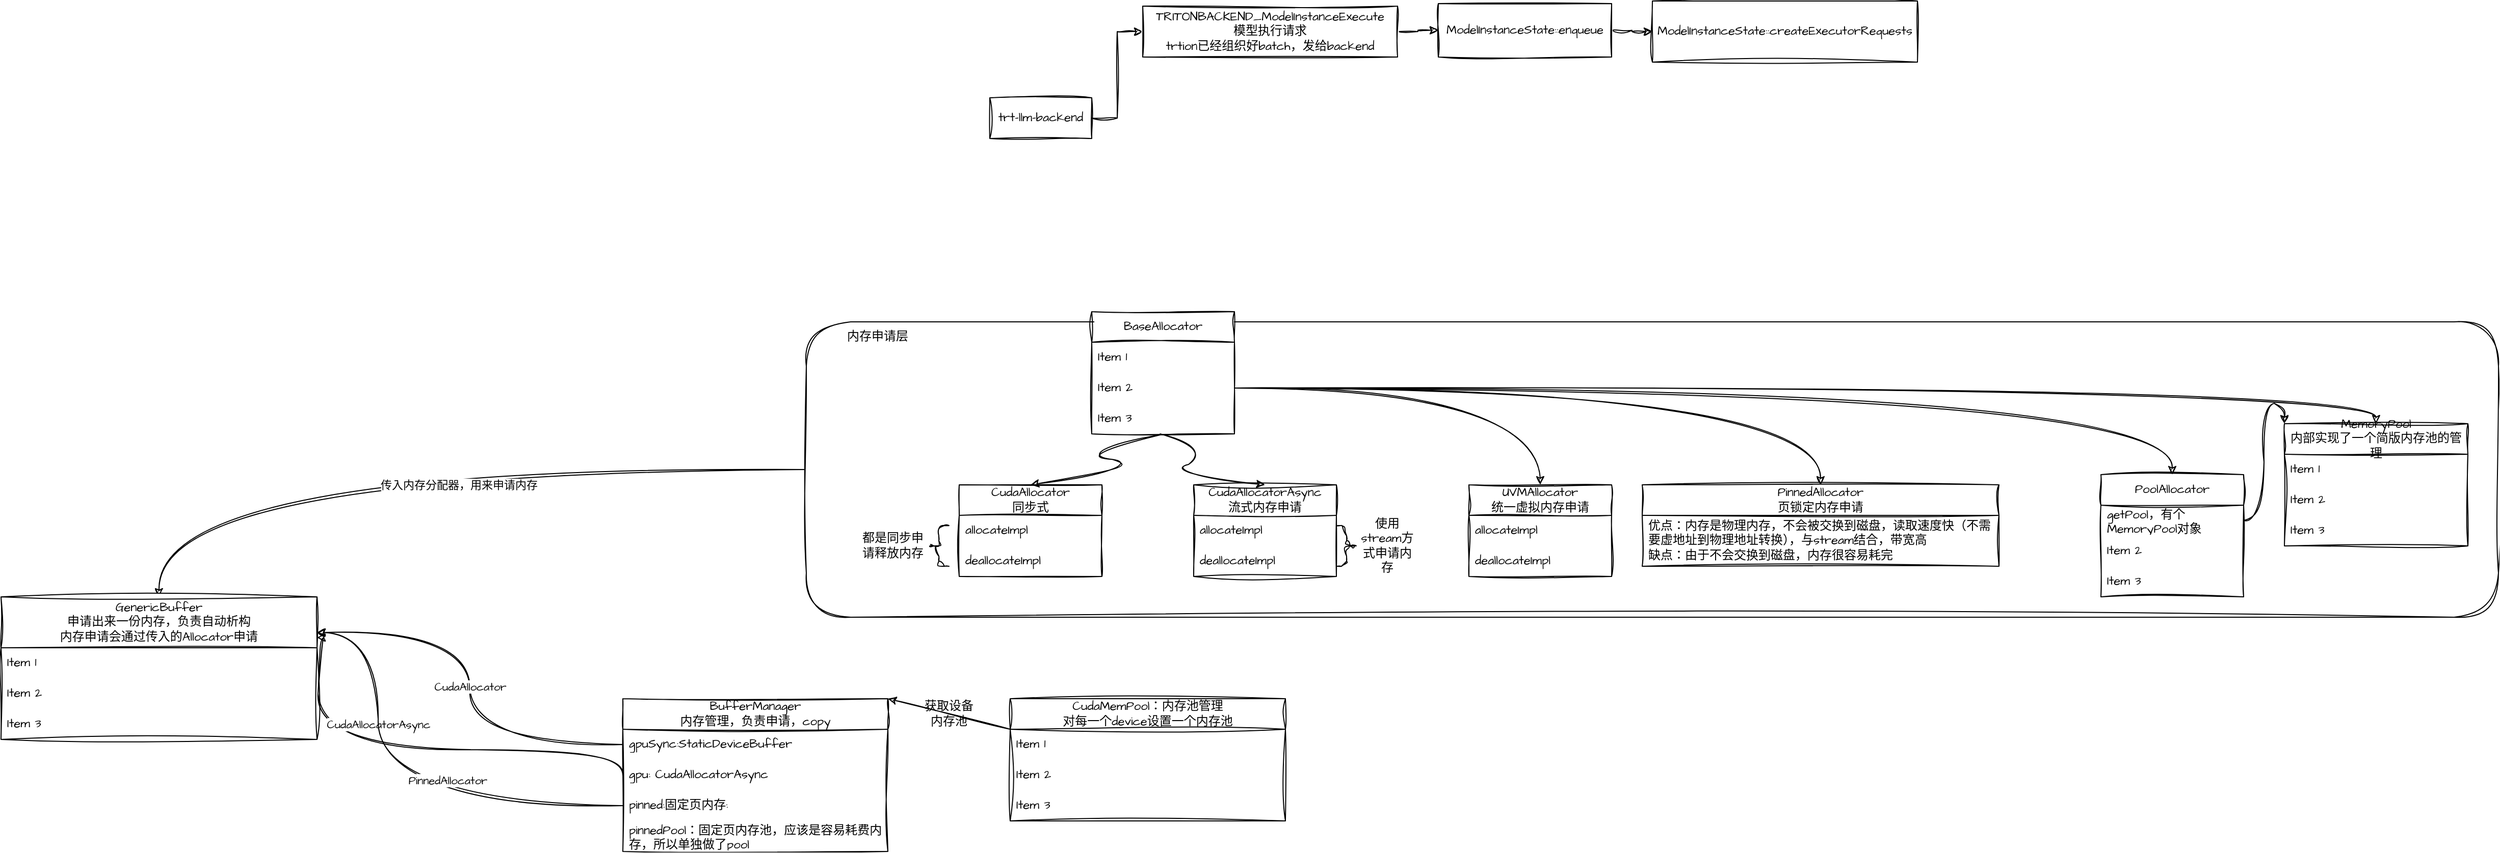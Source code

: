 <mxfile version="26.0.14">
  <diagram name="第 1 页" id="e3kwn4urfBCaLULZyXhO">
    <mxGraphModel dx="2626" dy="762" grid="1" gridSize="10" guides="1" tooltips="1" connect="1" arrows="1" fold="1" page="0" pageScale="1" pageWidth="827" pageHeight="1169" math="0" shadow="0">
      <root>
        <mxCell id="0" />
        <mxCell id="1" parent="0" />
        <mxCell id="O3_4RphO-YQ4waVhKGMV-48" style="edgeStyle=orthogonalEdgeStyle;rounded=0;sketch=1;hachureGap=4;jiggle=2;curveFitting=1;orthogonalLoop=1;jettySize=auto;html=1;exitX=0;exitY=0.5;exitDx=0;exitDy=0;entryX=0.5;entryY=0;entryDx=0;entryDy=0;fontFamily=Architects Daughter;fontSource=https%3A%2F%2Ffonts.googleapis.com%2Fcss%3Ffamily%3DArchitects%2BDaughter;curved=1;" edge="1" parent="1" source="O3_4RphO-YQ4waVhKGMV-33" target="O3_4RphO-YQ4waVhKGMV-42">
          <mxGeometry relative="1" as="geometry" />
        </mxCell>
        <mxCell id="O3_4RphO-YQ4waVhKGMV-50" value="传入内存分配器，用来申请内存" style="edgeLabel;html=1;align=center;verticalAlign=middle;resizable=0;points=[];sketch=1;hachureGap=4;jiggle=2;curveFitting=1;fontFamily=Architects Daughter;fontSource=https%3A%2F%2Ffonts.googleapis.com%2Fcss%3Ffamily%3DArchitects%2BDaughter;" vertex="1" connectable="0" parent="O3_4RphO-YQ4waVhKGMV-48">
          <mxGeometry x="-0.102" y="15" relative="1" as="geometry">
            <mxPoint as="offset" />
          </mxGeometry>
        </mxCell>
        <mxCell id="O3_4RphO-YQ4waVhKGMV-33" value="" style="rounded=1;whiteSpace=wrap;html=1;sketch=1;hachureGap=4;jiggle=2;curveFitting=1;fontFamily=Architects Daughter;fontSource=https%3A%2F%2Ffonts.googleapis.com%2Fcss%3Ffamily%3DArchitects%2BDaughter;" vertex="1" parent="1">
          <mxGeometry x="-130" y="470" width="1660" height="290" as="geometry" />
        </mxCell>
        <mxCell id="8ht5_bGMHFuDt7zcKh8R-3" style="edgeStyle=orthogonalEdgeStyle;rounded=0;sketch=1;hachureGap=4;jiggle=2;curveFitting=1;orthogonalLoop=1;jettySize=auto;html=1;exitX=1;exitY=0.5;exitDx=0;exitDy=0;entryX=0;entryY=0.5;entryDx=0;entryDy=0;fontFamily=Architects Daughter;fontSource=https%3A%2F%2Ffonts.googleapis.com%2Fcss%3Ffamily%3DArchitects%2BDaughter;" parent="1" source="8ht5_bGMHFuDt7zcKh8R-1" target="8ht5_bGMHFuDt7zcKh8R-2" edge="1">
          <mxGeometry relative="1" as="geometry" />
        </mxCell>
        <mxCell id="8ht5_bGMHFuDt7zcKh8R-1" value="trt-llm-backend" style="rounded=0;whiteSpace=wrap;html=1;sketch=1;hachureGap=4;jiggle=2;curveFitting=1;fontFamily=Architects Daughter;fontSource=https%3A%2F%2Ffonts.googleapis.com%2Fcss%3Ffamily%3DArchitects%2BDaughter;" parent="1" vertex="1">
          <mxGeometry x="50" y="250" width="100" height="40" as="geometry" />
        </mxCell>
        <mxCell id="8ht5_bGMHFuDt7zcKh8R-5" style="edgeStyle=orthogonalEdgeStyle;rounded=0;sketch=1;hachureGap=4;jiggle=2;curveFitting=1;orthogonalLoop=1;jettySize=auto;html=1;exitX=1;exitY=0.5;exitDx=0;exitDy=0;entryX=0;entryY=0.5;entryDx=0;entryDy=0;fontFamily=Architects Daughter;fontSource=https%3A%2F%2Ffonts.googleapis.com%2Fcss%3Ffamily%3DArchitects%2BDaughter;" parent="1" source="8ht5_bGMHFuDt7zcKh8R-2" target="8ht5_bGMHFuDt7zcKh8R-4" edge="1">
          <mxGeometry relative="1" as="geometry" />
        </mxCell>
        <mxCell id="8ht5_bGMHFuDt7zcKh8R-2" value="&lt;div style=&quot;--en-codeblock:true;--en-meta:{&amp;quot;title&amp;quot;:&amp;quot;&amp;quot;,&amp;quot;lang&amp;quot;:&amp;quot;C++&amp;quot;,&amp;quot;theme&amp;quot;:&amp;quot;default&amp;quot;,&amp;quot;showLine&amp;quot;:true,&amp;quot;lineWrap&amp;quot;:false};--en-code:WyJUUklUT05CQUNLRU5EX01vZGVsSW5zdGFuY2VFeGVjdXRlIl0;&quot;&gt;TRITONBACKEND_ModelInstanceExecute&lt;/div&gt;&lt;div style=&quot;--en-codeblock:true;--en-meta:{&amp;quot;title&amp;quot;:&amp;quot;&amp;quot;,&amp;quot;lang&amp;quot;:&amp;quot;C++&amp;quot;,&amp;quot;theme&amp;quot;:&amp;quot;default&amp;quot;,&amp;quot;showLine&amp;quot;:true,&amp;quot;lineWrap&amp;quot;:false};--en-code:WyJUUklUT05CQUNLRU5EX01vZGVsSW5zdGFuY2VFeGVjdXRlIl0;&quot;&gt;模型执行请求&lt;/div&gt;&lt;div style=&quot;--en-codeblock:true;--en-meta:{&amp;quot;title&amp;quot;:&amp;quot;&amp;quot;,&amp;quot;lang&amp;quot;:&amp;quot;C++&amp;quot;,&amp;quot;theme&amp;quot;:&amp;quot;default&amp;quot;,&amp;quot;showLine&amp;quot;:true,&amp;quot;lineWrap&amp;quot;:false};--en-code:WyJUUklUT05CQUNLRU5EX01vZGVsSW5zdGFuY2VFeGVjdXRlIl0;&quot;&gt;trtion已经组织好batch，发给backend&lt;/div&gt;" style="rounded=0;whiteSpace=wrap;html=1;sketch=1;hachureGap=4;jiggle=2;curveFitting=1;fontFamily=Architects Daughter;fontSource=https%3A%2F%2Ffonts.googleapis.com%2Fcss%3Ffamily%3DArchitects%2BDaughter;" parent="1" vertex="1">
          <mxGeometry x="200" y="160" width="250" height="50" as="geometry" />
        </mxCell>
        <mxCell id="8ht5_bGMHFuDt7zcKh8R-7" style="edgeStyle=orthogonalEdgeStyle;rounded=0;sketch=1;hachureGap=4;jiggle=2;curveFitting=1;orthogonalLoop=1;jettySize=auto;html=1;exitX=1;exitY=0.5;exitDx=0;exitDy=0;entryX=0;entryY=0.5;entryDx=0;entryDy=0;fontFamily=Architects Daughter;fontSource=https%3A%2F%2Ffonts.googleapis.com%2Fcss%3Ffamily%3DArchitects%2BDaughter;" parent="1" source="8ht5_bGMHFuDt7zcKh8R-4" target="8ht5_bGMHFuDt7zcKh8R-6" edge="1">
          <mxGeometry relative="1" as="geometry" />
        </mxCell>
        <mxCell id="8ht5_bGMHFuDt7zcKh8R-4" value="ModelInstanceState::enqueue" style="rounded=0;whiteSpace=wrap;html=1;sketch=1;hachureGap=4;jiggle=2;curveFitting=1;fontFamily=Architects Daughter;fontSource=https%3A%2F%2Ffonts.googleapis.com%2Fcss%3Ffamily%3DArchitects%2BDaughter;" parent="1" vertex="1">
          <mxGeometry x="490" y="157.5" width="170" height="52.5" as="geometry" />
        </mxCell>
        <mxCell id="8ht5_bGMHFuDt7zcKh8R-6" value="ModelInstanceState::createExecutorRequests" style="rounded=0;whiteSpace=wrap;html=1;sketch=1;hachureGap=4;jiggle=2;curveFitting=1;fontFamily=Architects Daughter;fontSource=https%3A%2F%2Ffonts.googleapis.com%2Fcss%3Ffamily%3DArchitects%2BDaughter;" parent="1" vertex="1">
          <mxGeometry x="700" y="155" width="260" height="60" as="geometry" />
        </mxCell>
        <mxCell id="O3_4RphO-YQ4waVhKGMV-5" value="BaseAllocator" style="swimlane;fontStyle=0;childLayout=stackLayout;horizontal=1;startSize=30;horizontalStack=0;resizeParent=1;resizeParentMax=0;resizeLast=0;collapsible=1;marginBottom=0;whiteSpace=wrap;html=1;sketch=1;hachureGap=4;jiggle=2;curveFitting=1;fontFamily=Architects Daughter;fontSource=https%3A%2F%2Ffonts.googleapis.com%2Fcss%3Ffamily%3DArchitects%2BDaughter;" vertex="1" parent="1">
          <mxGeometry x="150" y="460" width="140" height="120" as="geometry" />
        </mxCell>
        <mxCell id="O3_4RphO-YQ4waVhKGMV-6" value="Item 1" style="text;strokeColor=none;fillColor=none;align=left;verticalAlign=middle;spacingLeft=4;spacingRight=4;overflow=hidden;points=[[0,0.5],[1,0.5]];portConstraint=eastwest;rotatable=0;whiteSpace=wrap;html=1;fontFamily=Architects Daughter;fontSource=https%3A%2F%2Ffonts.googleapis.com%2Fcss%3Ffamily%3DArchitects%2BDaughter;" vertex="1" parent="O3_4RphO-YQ4waVhKGMV-5">
          <mxGeometry y="30" width="140" height="30" as="geometry" />
        </mxCell>
        <mxCell id="O3_4RphO-YQ4waVhKGMV-7" value="Item 2" style="text;strokeColor=none;fillColor=none;align=left;verticalAlign=middle;spacingLeft=4;spacingRight=4;overflow=hidden;points=[[0,0.5],[1,0.5]];portConstraint=eastwest;rotatable=0;whiteSpace=wrap;html=1;fontFamily=Architects Daughter;fontSource=https%3A%2F%2Ffonts.googleapis.com%2Fcss%3Ffamily%3DArchitects%2BDaughter;" vertex="1" parent="O3_4RphO-YQ4waVhKGMV-5">
          <mxGeometry y="60" width="140" height="30" as="geometry" />
        </mxCell>
        <mxCell id="O3_4RphO-YQ4waVhKGMV-8" value="Item 3" style="text;strokeColor=none;fillColor=none;align=left;verticalAlign=middle;spacingLeft=4;spacingRight=4;overflow=hidden;points=[[0,0.5],[1,0.5]];portConstraint=eastwest;rotatable=0;whiteSpace=wrap;html=1;fontFamily=Architects Daughter;fontSource=https%3A%2F%2Ffonts.googleapis.com%2Fcss%3Ffamily%3DArchitects%2BDaughter;" vertex="1" parent="O3_4RphO-YQ4waVhKGMV-5">
          <mxGeometry y="90" width="140" height="30" as="geometry" />
        </mxCell>
        <mxCell id="O3_4RphO-YQ4waVhKGMV-18" value="" style="group" vertex="1" connectable="0" parent="1">
          <mxGeometry x="-80" y="630" width="240" height="90" as="geometry" />
        </mxCell>
        <mxCell id="O3_4RphO-YQ4waVhKGMV-1" value="CudaAllocator&lt;div&gt;同步式&lt;/div&gt;" style="swimlane;fontStyle=0;childLayout=stackLayout;horizontal=1;startSize=30;horizontalStack=0;resizeParent=1;resizeParentMax=0;resizeLast=0;collapsible=1;marginBottom=0;whiteSpace=wrap;html=1;sketch=1;hachureGap=4;jiggle=2;curveFitting=1;fontFamily=Architects Daughter;fontSource=https%3A%2F%2Ffonts.googleapis.com%2Fcss%3Ffamily%3DArchitects%2BDaughter;" vertex="1" parent="O3_4RphO-YQ4waVhKGMV-18">
          <mxGeometry x="100" width="140" height="90" as="geometry" />
        </mxCell>
        <mxCell id="O3_4RphO-YQ4waVhKGMV-2" value="allocateImpl" style="text;strokeColor=none;fillColor=none;align=left;verticalAlign=middle;spacingLeft=4;spacingRight=4;overflow=hidden;points=[[0,0.5],[1,0.5]];portConstraint=eastwest;rotatable=0;whiteSpace=wrap;html=1;fontFamily=Architects Daughter;fontSource=https%3A%2F%2Ffonts.googleapis.com%2Fcss%3Ffamily%3DArchitects%2BDaughter;" vertex="1" parent="O3_4RphO-YQ4waVhKGMV-1">
          <mxGeometry y="30" width="140" height="30" as="geometry" />
        </mxCell>
        <mxCell id="O3_4RphO-YQ4waVhKGMV-3" value="deallocateImpl" style="text;strokeColor=none;fillColor=none;align=left;verticalAlign=middle;spacingLeft=4;spacingRight=4;overflow=hidden;points=[[0,0.5],[1,0.5]];portConstraint=eastwest;rotatable=0;whiteSpace=wrap;html=1;fontFamily=Architects Daughter;fontSource=https%3A%2F%2Ffonts.googleapis.com%2Fcss%3Ffamily%3DArchitects%2BDaughter;" vertex="1" parent="O3_4RphO-YQ4waVhKGMV-1">
          <mxGeometry y="60" width="140" height="30" as="geometry" />
        </mxCell>
        <mxCell id="O3_4RphO-YQ4waVhKGMV-11" value="" style="shape=curlyBracket;whiteSpace=wrap;html=1;rounded=1;labelPosition=left;verticalLabelPosition=middle;align=right;verticalAlign=middle;sketch=1;hachureGap=4;jiggle=2;curveFitting=1;fontFamily=Architects Daughter;fontSource=https%3A%2F%2Ffonts.googleapis.com%2Fcss%3Ffamily%3DArchitects%2BDaughter;" vertex="1" parent="O3_4RphO-YQ4waVhKGMV-18">
          <mxGeometry x="70" y="40" width="20" height="40" as="geometry" />
        </mxCell>
        <mxCell id="O3_4RphO-YQ4waVhKGMV-13" value="都是同步申请释放内存" style="text;html=1;align=center;verticalAlign=middle;whiteSpace=wrap;rounded=0;fontFamily=Architects Daughter;fontSource=https%3A%2F%2Ffonts.googleapis.com%2Fcss%3Ffamily%3DArchitects%2BDaughter;" vertex="1" parent="O3_4RphO-YQ4waVhKGMV-18">
          <mxGeometry y="45" width="70" height="30" as="geometry" />
        </mxCell>
        <mxCell id="O3_4RphO-YQ4waVhKGMV-21" value="" style="group" vertex="1" connectable="0" parent="1">
          <mxGeometry x="250" y="630" width="220" height="90" as="geometry" />
        </mxCell>
        <mxCell id="O3_4RphO-YQ4waVhKGMV-14" value="CudaAllocatorAsync&lt;div&gt;流式内存申请&lt;/div&gt;" style="swimlane;fontStyle=0;childLayout=stackLayout;horizontal=1;startSize=30;horizontalStack=0;resizeParent=1;resizeParentMax=0;resizeLast=0;collapsible=1;marginBottom=0;whiteSpace=wrap;html=1;sketch=1;hachureGap=4;jiggle=2;curveFitting=1;fontFamily=Architects Daughter;fontSource=https%3A%2F%2Ffonts.googleapis.com%2Fcss%3Ffamily%3DArchitects%2BDaughter;" vertex="1" parent="O3_4RphO-YQ4waVhKGMV-21">
          <mxGeometry width="140" height="90" as="geometry" />
        </mxCell>
        <mxCell id="O3_4RphO-YQ4waVhKGMV-15" value="allocateImpl" style="text;strokeColor=none;fillColor=none;align=left;verticalAlign=middle;spacingLeft=4;spacingRight=4;overflow=hidden;points=[[0,0.5],[1,0.5]];portConstraint=eastwest;rotatable=0;whiteSpace=wrap;html=1;fontFamily=Architects Daughter;fontSource=https%3A%2F%2Ffonts.googleapis.com%2Fcss%3Ffamily%3DArchitects%2BDaughter;" vertex="1" parent="O3_4RphO-YQ4waVhKGMV-14">
          <mxGeometry y="30" width="140" height="30" as="geometry" />
        </mxCell>
        <mxCell id="O3_4RphO-YQ4waVhKGMV-16" value="deallocateImpl" style="text;strokeColor=none;fillColor=none;align=left;verticalAlign=middle;spacingLeft=4;spacingRight=4;overflow=hidden;points=[[0,0.5],[1,0.5]];portConstraint=eastwest;rotatable=0;whiteSpace=wrap;html=1;fontFamily=Architects Daughter;fontSource=https%3A%2F%2Ffonts.googleapis.com%2Fcss%3Ffamily%3DArchitects%2BDaughter;" vertex="1" parent="O3_4RphO-YQ4waVhKGMV-14">
          <mxGeometry y="60" width="140" height="30" as="geometry" />
        </mxCell>
        <mxCell id="O3_4RphO-YQ4waVhKGMV-19" value="" style="shape=curlyBracket;whiteSpace=wrap;html=1;rounded=1;flipH=1;labelPosition=right;verticalLabelPosition=middle;align=left;verticalAlign=middle;sketch=1;hachureGap=4;jiggle=2;curveFitting=1;fontFamily=Architects Daughter;fontSource=https%3A%2F%2Ffonts.googleapis.com%2Fcss%3Ffamily%3DArchitects%2BDaughter;" vertex="1" parent="O3_4RphO-YQ4waVhKGMV-21">
          <mxGeometry x="140" y="40" width="20" height="40" as="geometry" />
        </mxCell>
        <mxCell id="O3_4RphO-YQ4waVhKGMV-20" value="使用stream方式申请内存" style="text;html=1;align=center;verticalAlign=middle;whiteSpace=wrap;rounded=0;fontFamily=Architects Daughter;fontSource=https%3A%2F%2Ffonts.googleapis.com%2Fcss%3Ffamily%3DArchitects%2BDaughter;" vertex="1" parent="O3_4RphO-YQ4waVhKGMV-21">
          <mxGeometry x="160" y="45" width="60" height="30" as="geometry" />
        </mxCell>
        <mxCell id="O3_4RphO-YQ4waVhKGMV-22" value="" style="curved=1;endArrow=classic;html=1;rounded=0;sketch=1;hachureGap=4;jiggle=2;curveFitting=1;fontFamily=Architects Daughter;fontSource=https%3A%2F%2Ffonts.googleapis.com%2Fcss%3Ffamily%3DArchitects%2BDaughter;exitX=0.479;exitY=1.033;exitDx=0;exitDy=0;exitPerimeter=0;entryX=0.5;entryY=0;entryDx=0;entryDy=0;" edge="1" parent="1" source="O3_4RphO-YQ4waVhKGMV-8" target="O3_4RphO-YQ4waVhKGMV-1">
          <mxGeometry width="50" height="50" relative="1" as="geometry">
            <mxPoint x="210" y="660" as="sourcePoint" />
            <mxPoint x="260" y="610" as="targetPoint" />
            <Array as="points">
              <mxPoint x="130" y="600" />
              <mxPoint x="210" y="610" />
            </Array>
          </mxGeometry>
        </mxCell>
        <mxCell id="O3_4RphO-YQ4waVhKGMV-23" value="" style="curved=1;endArrow=classic;html=1;rounded=0;sketch=1;hachureGap=4;jiggle=2;curveFitting=1;fontFamily=Architects Daughter;fontSource=https%3A%2F%2Ffonts.googleapis.com%2Fcss%3Ffamily%3DArchitects%2BDaughter;exitX=0.479;exitY=1;exitDx=0;exitDy=0;exitPerimeter=0;entryX=0.5;entryY=0;entryDx=0;entryDy=0;" edge="1" parent="1" source="O3_4RphO-YQ4waVhKGMV-8" target="O3_4RphO-YQ4waVhKGMV-14">
          <mxGeometry width="50" height="50" relative="1" as="geometry">
            <mxPoint x="227" y="591" as="sourcePoint" />
            <mxPoint x="100" y="640" as="targetPoint" />
            <Array as="points">
              <mxPoint x="270" y="600" />
              <mxPoint x="220" y="620" />
            </Array>
          </mxGeometry>
        </mxCell>
        <mxCell id="O3_4RphO-YQ4waVhKGMV-24" value="UVMAllocator&lt;div&gt;统一虚拟内存申请&lt;/div&gt;" style="swimlane;fontStyle=0;childLayout=stackLayout;horizontal=1;startSize=30;horizontalStack=0;resizeParent=1;resizeParentMax=0;resizeLast=0;collapsible=1;marginBottom=0;whiteSpace=wrap;html=1;sketch=1;hachureGap=4;jiggle=2;curveFitting=1;fontFamily=Architects Daughter;fontSource=https%3A%2F%2Ffonts.googleapis.com%2Fcss%3Ffamily%3DArchitects%2BDaughter;" vertex="1" parent="1">
          <mxGeometry x="520" y="630" width="140" height="90" as="geometry" />
        </mxCell>
        <mxCell id="O3_4RphO-YQ4waVhKGMV-25" value="allocateImpl" style="text;strokeColor=none;fillColor=none;align=left;verticalAlign=middle;spacingLeft=4;spacingRight=4;overflow=hidden;points=[[0,0.5],[1,0.5]];portConstraint=eastwest;rotatable=0;whiteSpace=wrap;html=1;fontFamily=Architects Daughter;fontSource=https%3A%2F%2Ffonts.googleapis.com%2Fcss%3Ffamily%3DArchitects%2BDaughter;" vertex="1" parent="O3_4RphO-YQ4waVhKGMV-24">
          <mxGeometry y="30" width="140" height="30" as="geometry" />
        </mxCell>
        <mxCell id="O3_4RphO-YQ4waVhKGMV-26" value="deallocateImpl" style="text;strokeColor=none;fillColor=none;align=left;verticalAlign=middle;spacingLeft=4;spacingRight=4;overflow=hidden;points=[[0,0.5],[1,0.5]];portConstraint=eastwest;rotatable=0;whiteSpace=wrap;html=1;fontFamily=Architects Daughter;fontSource=https%3A%2F%2Ffonts.googleapis.com%2Fcss%3Ffamily%3DArchitects%2BDaughter;" vertex="1" parent="O3_4RphO-YQ4waVhKGMV-24">
          <mxGeometry y="60" width="140" height="30" as="geometry" />
        </mxCell>
        <mxCell id="O3_4RphO-YQ4waVhKGMV-28" style="edgeStyle=orthogonalEdgeStyle;curved=1;rounded=0;sketch=1;hachureGap=4;jiggle=2;curveFitting=1;orthogonalLoop=1;jettySize=auto;html=1;exitX=1;exitY=0.5;exitDx=0;exitDy=0;entryX=0.5;entryY=0;entryDx=0;entryDy=0;fontFamily=Architects Daughter;fontSource=https%3A%2F%2Ffonts.googleapis.com%2Fcss%3Ffamily%3DArchitects%2BDaughter;" edge="1" parent="1" source="O3_4RphO-YQ4waVhKGMV-7" target="O3_4RphO-YQ4waVhKGMV-24">
          <mxGeometry relative="1" as="geometry" />
        </mxCell>
        <mxCell id="O3_4RphO-YQ4waVhKGMV-29" value="BufferManager&lt;div&gt;内存管理，负责申请，copy&lt;/div&gt;" style="swimlane;fontStyle=0;childLayout=stackLayout;horizontal=1;startSize=30;horizontalStack=0;resizeParent=1;resizeParentMax=0;resizeLast=0;collapsible=1;marginBottom=0;whiteSpace=wrap;html=1;sketch=1;hachureGap=4;jiggle=2;curveFitting=1;fontFamily=Architects Daughter;fontSource=https%3A%2F%2Ffonts.googleapis.com%2Fcss%3Ffamily%3DArchitects%2BDaughter;" vertex="1" parent="1">
          <mxGeometry x="-310" y="840" width="260" height="150" as="geometry">
            <mxRectangle x="-310" y="840" width="190" height="40" as="alternateBounds" />
          </mxGeometry>
        </mxCell>
        <mxCell id="O3_4RphO-YQ4waVhKGMV-30" value="gpuSync:StaticDeviceBuffer" style="text;strokeColor=none;fillColor=none;align=left;verticalAlign=middle;spacingLeft=4;spacingRight=4;overflow=hidden;points=[[0,0.5],[1,0.5]];portConstraint=eastwest;rotatable=0;whiteSpace=wrap;html=1;fontFamily=Architects Daughter;fontSource=https%3A%2F%2Ffonts.googleapis.com%2Fcss%3Ffamily%3DArchitects%2BDaughter;" vertex="1" parent="O3_4RphO-YQ4waVhKGMV-29">
          <mxGeometry y="30" width="260" height="30" as="geometry" />
        </mxCell>
        <mxCell id="O3_4RphO-YQ4waVhKGMV-53" style="edgeStyle=orthogonalEdgeStyle;rounded=0;sketch=1;hachureGap=4;jiggle=2;curveFitting=1;orthogonalLoop=1;jettySize=auto;html=1;exitX=0;exitY=0.5;exitDx=0;exitDy=0;fontFamily=Architects Daughter;fontSource=https%3A%2F%2Ffonts.googleapis.com%2Fcss%3Ffamily%3DArchitects%2BDaughter;curved=1;" edge="1" parent="O3_4RphO-YQ4waVhKGMV-29" source="O3_4RphO-YQ4waVhKGMV-31">
          <mxGeometry relative="1" as="geometry">
            <mxPoint x="-300" y="-60" as="targetPoint" />
            <Array as="points">
              <mxPoint y="50" />
              <mxPoint x="-299" y="50" />
            </Array>
          </mxGeometry>
        </mxCell>
        <mxCell id="O3_4RphO-YQ4waVhKGMV-54" value="CudaAllocatorAsync" style="edgeLabel;html=1;align=center;verticalAlign=middle;resizable=0;points=[];sketch=1;hachureGap=4;jiggle=2;curveFitting=1;fontFamily=Architects Daughter;fontSource=https%3A%2F%2Ffonts.googleapis.com%2Fcss%3Ffamily%3DArchitects%2BDaughter;" vertex="1" connectable="0" parent="O3_4RphO-YQ4waVhKGMV-53">
          <mxGeometry x="0.022" y="-33" relative="1" as="geometry">
            <mxPoint x="-43" y="8" as="offset" />
          </mxGeometry>
        </mxCell>
        <mxCell id="O3_4RphO-YQ4waVhKGMV-31" value="gpu:&amp;nbsp;CudaAllocatorAsync" style="text;strokeColor=none;fillColor=none;align=left;verticalAlign=middle;spacingLeft=4;spacingRight=4;overflow=hidden;points=[[0,0.5],[1,0.5]];portConstraint=eastwest;rotatable=0;whiteSpace=wrap;html=1;fontFamily=Architects Daughter;fontSource=https%3A%2F%2Ffonts.googleapis.com%2Fcss%3Ffamily%3DArchitects%2BDaughter;" vertex="1" parent="O3_4RphO-YQ4waVhKGMV-29">
          <mxGeometry y="60" width="260" height="30" as="geometry" />
        </mxCell>
        <mxCell id="O3_4RphO-YQ4waVhKGMV-32" value="pinned:固定页内存:" style="text;strokeColor=none;fillColor=none;align=left;verticalAlign=middle;spacingLeft=4;spacingRight=4;overflow=hidden;points=[[0,0.5],[1,0.5]];portConstraint=eastwest;rotatable=0;whiteSpace=wrap;html=1;fontFamily=Architects Daughter;fontSource=https%3A%2F%2Ffonts.googleapis.com%2Fcss%3Ffamily%3DArchitects%2BDaughter;" vertex="1" parent="O3_4RphO-YQ4waVhKGMV-29">
          <mxGeometry y="90" width="260" height="30" as="geometry" />
        </mxCell>
        <mxCell id="O3_4RphO-YQ4waVhKGMV-82" value="pinnedPool：固定页内存池，应该是容易耗费内存，所以单独做了pool" style="text;strokeColor=none;fillColor=none;align=left;verticalAlign=middle;spacingLeft=4;spacingRight=4;overflow=hidden;points=[[0,0.5],[1,0.5]];portConstraint=eastwest;rotatable=0;whiteSpace=wrap;html=1;fontFamily=Architects Daughter;fontSource=https%3A%2F%2Ffonts.googleapis.com%2Fcss%3Ffamily%3DArchitects%2BDaughter;" vertex="1" parent="O3_4RphO-YQ4waVhKGMV-29">
          <mxGeometry y="120" width="260" height="30" as="geometry" />
        </mxCell>
        <mxCell id="O3_4RphO-YQ4waVhKGMV-34" value="内存申请层" style="text;html=1;align=center;verticalAlign=middle;whiteSpace=wrap;rounded=0;fontFamily=Architects Daughter;fontSource=https%3A%2F%2Ffonts.googleapis.com%2Fcss%3Ffamily%3DArchitects%2BDaughter;" vertex="1" parent="1">
          <mxGeometry x="-100" y="470" width="80" height="30" as="geometry" />
        </mxCell>
        <mxCell id="O3_4RphO-YQ4waVhKGMV-35" value="CudaMemPool：&lt;span style=&quot;background-color: transparent; color: light-dark(rgb(0, 0, 0), rgb(255, 255, 255));&quot;&gt;内存池管理&lt;/span&gt;&lt;div&gt;对每一个device设置一个内存池&lt;/div&gt;" style="swimlane;fontStyle=0;childLayout=stackLayout;horizontal=1;startSize=30;horizontalStack=0;resizeParent=1;resizeParentMax=0;resizeLast=0;collapsible=1;marginBottom=0;whiteSpace=wrap;html=1;sketch=1;hachureGap=4;jiggle=2;curveFitting=1;fontFamily=Architects Daughter;fontSource=https%3A%2F%2Ffonts.googleapis.com%2Fcss%3Ffamily%3DArchitects%2BDaughter;" vertex="1" parent="1">
          <mxGeometry x="70" y="840" width="270" height="120" as="geometry" />
        </mxCell>
        <mxCell id="O3_4RphO-YQ4waVhKGMV-36" value="Item 1" style="text;strokeColor=none;fillColor=none;align=left;verticalAlign=middle;spacingLeft=4;spacingRight=4;overflow=hidden;points=[[0,0.5],[1,0.5]];portConstraint=eastwest;rotatable=0;whiteSpace=wrap;html=1;fontFamily=Architects Daughter;fontSource=https%3A%2F%2Ffonts.googleapis.com%2Fcss%3Ffamily%3DArchitects%2BDaughter;" vertex="1" parent="O3_4RphO-YQ4waVhKGMV-35">
          <mxGeometry y="30" width="270" height="30" as="geometry" />
        </mxCell>
        <mxCell id="O3_4RphO-YQ4waVhKGMV-37" value="Item 2" style="text;strokeColor=none;fillColor=none;align=left;verticalAlign=middle;spacingLeft=4;spacingRight=4;overflow=hidden;points=[[0,0.5],[1,0.5]];portConstraint=eastwest;rotatable=0;whiteSpace=wrap;html=1;fontFamily=Architects Daughter;fontSource=https%3A%2F%2Ffonts.googleapis.com%2Fcss%3Ffamily%3DArchitects%2BDaughter;" vertex="1" parent="O3_4RphO-YQ4waVhKGMV-35">
          <mxGeometry y="60" width="270" height="30" as="geometry" />
        </mxCell>
        <mxCell id="O3_4RphO-YQ4waVhKGMV-38" value="Item 3" style="text;strokeColor=none;fillColor=none;align=left;verticalAlign=middle;spacingLeft=4;spacingRight=4;overflow=hidden;points=[[0,0.5],[1,0.5]];portConstraint=eastwest;rotatable=0;whiteSpace=wrap;html=1;fontFamily=Architects Daughter;fontSource=https%3A%2F%2Ffonts.googleapis.com%2Fcss%3Ffamily%3DArchitects%2BDaughter;" vertex="1" parent="O3_4RphO-YQ4waVhKGMV-35">
          <mxGeometry y="90" width="270" height="30" as="geometry" />
        </mxCell>
        <mxCell id="O3_4RphO-YQ4waVhKGMV-41" value="" style="group" vertex="1" connectable="0" parent="1">
          <mxGeometry x="280" y="790" width="60" height="30" as="geometry" />
        </mxCell>
        <mxCell id="O3_4RphO-YQ4waVhKGMV-39" style="edgeStyle=none;rounded=0;sketch=1;hachureGap=4;jiggle=2;curveFitting=1;orthogonalLoop=1;jettySize=auto;html=1;exitX=0;exitY=0.25;exitDx=0;exitDy=0;entryX=1;entryY=0;entryDx=0;entryDy=0;fontFamily=Architects Daughter;fontSource=https%3A%2F%2Ffonts.googleapis.com%2Fcss%3Ffamily%3DArchitects%2BDaughter;" edge="1" parent="O3_4RphO-YQ4waVhKGMV-41" source="O3_4RphO-YQ4waVhKGMV-35" target="O3_4RphO-YQ4waVhKGMV-29">
          <mxGeometry relative="1" as="geometry" />
        </mxCell>
        <mxCell id="O3_4RphO-YQ4waVhKGMV-42" value="GenericBuffer&lt;div&gt;申请出来一份内存，负责自动析构&lt;/div&gt;&lt;div&gt;内存申请会通过传入的Allocator申请&lt;/div&gt;" style="swimlane;fontStyle=0;childLayout=stackLayout;horizontal=1;startSize=50;horizontalStack=0;resizeParent=1;resizeParentMax=0;resizeLast=0;collapsible=1;marginBottom=0;whiteSpace=wrap;html=1;sketch=1;hachureGap=4;jiggle=2;curveFitting=1;fontFamily=Architects Daughter;fontSource=https%3A%2F%2Ffonts.googleapis.com%2Fcss%3Ffamily%3DArchitects%2BDaughter;" vertex="1" parent="1">
          <mxGeometry x="-920" y="740" width="310" height="140" as="geometry" />
        </mxCell>
        <mxCell id="O3_4RphO-YQ4waVhKGMV-43" value="Item 1" style="text;strokeColor=none;fillColor=none;align=left;verticalAlign=middle;spacingLeft=4;spacingRight=4;overflow=hidden;points=[[0,0.5],[1,0.5]];portConstraint=eastwest;rotatable=0;whiteSpace=wrap;html=1;fontFamily=Architects Daughter;fontSource=https%3A%2F%2Ffonts.googleapis.com%2Fcss%3Ffamily%3DArchitects%2BDaughter;" vertex="1" parent="O3_4RphO-YQ4waVhKGMV-42">
          <mxGeometry y="50" width="310" height="30" as="geometry" />
        </mxCell>
        <mxCell id="O3_4RphO-YQ4waVhKGMV-44" value="Item 2" style="text;strokeColor=none;fillColor=none;align=left;verticalAlign=middle;spacingLeft=4;spacingRight=4;overflow=hidden;points=[[0,0.5],[1,0.5]];portConstraint=eastwest;rotatable=0;whiteSpace=wrap;html=1;fontFamily=Architects Daughter;fontSource=https%3A%2F%2Ffonts.googleapis.com%2Fcss%3Ffamily%3DArchitects%2BDaughter;" vertex="1" parent="O3_4RphO-YQ4waVhKGMV-42">
          <mxGeometry y="80" width="310" height="30" as="geometry" />
        </mxCell>
        <mxCell id="O3_4RphO-YQ4waVhKGMV-45" value="Item 3" style="text;strokeColor=none;fillColor=none;align=left;verticalAlign=middle;spacingLeft=4;spacingRight=4;overflow=hidden;points=[[0,0.5],[1,0.5]];portConstraint=eastwest;rotatable=0;whiteSpace=wrap;html=1;fontFamily=Architects Daughter;fontSource=https%3A%2F%2Ffonts.googleapis.com%2Fcss%3Ffamily%3DArchitects%2BDaughter;" vertex="1" parent="O3_4RphO-YQ4waVhKGMV-42">
          <mxGeometry y="110" width="310" height="30" as="geometry" />
        </mxCell>
        <mxCell id="O3_4RphO-YQ4waVhKGMV-40" value="获取设备内存池" style="text;html=1;align=center;verticalAlign=middle;whiteSpace=wrap;rounded=0;fontFamily=Architects Daughter;fontSource=https%3A%2F%2Ffonts.googleapis.com%2Fcss%3Ffamily%3DArchitects%2BDaughter;" vertex="1" parent="1">
          <mxGeometry x="-20" y="840" width="60" height="30" as="geometry" />
        </mxCell>
        <mxCell id="O3_4RphO-YQ4waVhKGMV-51" style="edgeStyle=orthogonalEdgeStyle;rounded=0;sketch=1;hachureGap=4;jiggle=2;curveFitting=1;orthogonalLoop=1;jettySize=auto;html=1;exitX=0;exitY=0.5;exitDx=0;exitDy=0;entryX=1;entryY=0.25;entryDx=0;entryDy=0;fontFamily=Architects Daughter;fontSource=https%3A%2F%2Ffonts.googleapis.com%2Fcss%3Ffamily%3DArchitects%2BDaughter;curved=1;" edge="1" parent="1" source="O3_4RphO-YQ4waVhKGMV-30" target="O3_4RphO-YQ4waVhKGMV-42">
          <mxGeometry relative="1" as="geometry" />
        </mxCell>
        <mxCell id="O3_4RphO-YQ4waVhKGMV-52" value="CudaAllocator" style="edgeLabel;html=1;align=center;verticalAlign=middle;resizable=0;points=[];sketch=1;hachureGap=4;jiggle=2;curveFitting=1;fontFamily=Architects Daughter;fontSource=https%3A%2F%2Ffonts.googleapis.com%2Fcss%3Ffamily%3DArchitects%2BDaughter;" vertex="1" connectable="0" parent="O3_4RphO-YQ4waVhKGMV-51">
          <mxGeometry x="0.01" relative="1" as="geometry">
            <mxPoint as="offset" />
          </mxGeometry>
        </mxCell>
        <mxCell id="O3_4RphO-YQ4waVhKGMV-55" style="edgeStyle=orthogonalEdgeStyle;rounded=0;sketch=1;hachureGap=4;jiggle=2;curveFitting=1;orthogonalLoop=1;jettySize=auto;html=1;exitX=0;exitY=0.5;exitDx=0;exitDy=0;entryX=1;entryY=0.25;entryDx=0;entryDy=0;fontFamily=Architects Daughter;fontSource=https%3A%2F%2Ffonts.googleapis.com%2Fcss%3Ffamily%3DArchitects%2BDaughter;curved=1;" edge="1" parent="1" source="O3_4RphO-YQ4waVhKGMV-32" target="O3_4RphO-YQ4waVhKGMV-42">
          <mxGeometry relative="1" as="geometry">
            <Array as="points">
              <mxPoint x="-550" y="945" />
              <mxPoint x="-550" y="775" />
            </Array>
          </mxGeometry>
        </mxCell>
        <mxCell id="O3_4RphO-YQ4waVhKGMV-56" value="PinnedAllocator" style="edgeLabel;html=1;align=center;verticalAlign=middle;resizable=0;points=[];sketch=1;hachureGap=4;jiggle=2;curveFitting=1;fontFamily=Architects Daughter;fontSource=https%3A%2F%2Ffonts.googleapis.com%2Fcss%3Ffamily%3DArchitects%2BDaughter;" vertex="1" connectable="0" parent="O3_4RphO-YQ4waVhKGMV-55">
          <mxGeometry x="-0.268" y="-17" relative="1" as="geometry">
            <mxPoint y="-8" as="offset" />
          </mxGeometry>
        </mxCell>
        <mxCell id="O3_4RphO-YQ4waVhKGMV-57" value="PinnedAllocator&lt;div&gt;页锁定内存申请&lt;/div&gt;" style="swimlane;fontStyle=0;childLayout=stackLayout;horizontal=1;startSize=30;horizontalStack=0;resizeParent=1;resizeParentMax=0;resizeLast=0;collapsible=1;marginBottom=0;whiteSpace=wrap;html=1;sketch=1;hachureGap=4;jiggle=2;curveFitting=1;fontFamily=Architects Daughter;fontSource=https%3A%2F%2Ffonts.googleapis.com%2Fcss%3Ffamily%3DArchitects%2BDaughter;" vertex="1" parent="1">
          <mxGeometry x="690" y="630" width="350" height="80" as="geometry" />
        </mxCell>
        <mxCell id="O3_4RphO-YQ4waVhKGMV-58" value="优点：内存是物理内存，不会被交换到磁盘，读取速度快（不需要虚地址到物理地址转换），与stream结合，带宽高&lt;div&gt;缺点：由于不会交换到磁盘，内存很容易耗完&lt;/div&gt;" style="text;strokeColor=none;fillColor=none;align=left;verticalAlign=middle;spacingLeft=4;spacingRight=4;overflow=hidden;points=[[0,0.5],[1,0.5]];portConstraint=eastwest;rotatable=0;whiteSpace=wrap;html=1;fontFamily=Architects Daughter;fontSource=https%3A%2F%2Ffonts.googleapis.com%2Fcss%3Ffamily%3DArchitects%2BDaughter;" vertex="1" parent="O3_4RphO-YQ4waVhKGMV-57">
          <mxGeometry y="30" width="350" height="50" as="geometry" />
        </mxCell>
        <mxCell id="O3_4RphO-YQ4waVhKGMV-61" style="edgeStyle=orthogonalEdgeStyle;rounded=0;sketch=1;hachureGap=4;jiggle=2;curveFitting=1;orthogonalLoop=1;jettySize=auto;html=1;exitX=1;exitY=0.5;exitDx=0;exitDy=0;entryX=0.5;entryY=0;entryDx=0;entryDy=0;fontFamily=Architects Daughter;fontSource=https%3A%2F%2Ffonts.googleapis.com%2Fcss%3Ffamily%3DArchitects%2BDaughter;curved=1;" edge="1" parent="1" source="O3_4RphO-YQ4waVhKGMV-7" target="O3_4RphO-YQ4waVhKGMV-57">
          <mxGeometry relative="1" as="geometry" />
        </mxCell>
        <mxCell id="O3_4RphO-YQ4waVhKGMV-62" value="PoolAllocator" style="swimlane;fontStyle=0;childLayout=stackLayout;horizontal=1;startSize=30;horizontalStack=0;resizeParent=1;resizeParentMax=0;resizeLast=0;collapsible=1;marginBottom=0;whiteSpace=wrap;html=1;sketch=1;hachureGap=4;jiggle=2;curveFitting=1;fontFamily=Architects Daughter;fontSource=https%3A%2F%2Ffonts.googleapis.com%2Fcss%3Ffamily%3DArchitects%2BDaughter;" vertex="1" parent="1">
          <mxGeometry x="1140" y="620" width="140" height="120" as="geometry" />
        </mxCell>
        <mxCell id="O3_4RphO-YQ4waVhKGMV-63" value="getPool，有个MemoryPool对象" style="text;strokeColor=none;fillColor=none;align=left;verticalAlign=middle;spacingLeft=4;spacingRight=4;overflow=hidden;points=[[0,0.5],[1,0.5]];portConstraint=eastwest;rotatable=0;whiteSpace=wrap;html=1;fontFamily=Architects Daughter;fontSource=https%3A%2F%2Ffonts.googleapis.com%2Fcss%3Ffamily%3DArchitects%2BDaughter;" vertex="1" parent="O3_4RphO-YQ4waVhKGMV-62">
          <mxGeometry y="30" width="140" height="30" as="geometry" />
        </mxCell>
        <mxCell id="O3_4RphO-YQ4waVhKGMV-64" value="Item 2" style="text;strokeColor=none;fillColor=none;align=left;verticalAlign=middle;spacingLeft=4;spacingRight=4;overflow=hidden;points=[[0,0.5],[1,0.5]];portConstraint=eastwest;rotatable=0;whiteSpace=wrap;html=1;fontFamily=Architects Daughter;fontSource=https%3A%2F%2Ffonts.googleapis.com%2Fcss%3Ffamily%3DArchitects%2BDaughter;" vertex="1" parent="O3_4RphO-YQ4waVhKGMV-62">
          <mxGeometry y="60" width="140" height="30" as="geometry" />
        </mxCell>
        <mxCell id="O3_4RphO-YQ4waVhKGMV-65" value="Item 3" style="text;strokeColor=none;fillColor=none;align=left;verticalAlign=middle;spacingLeft=4;spacingRight=4;overflow=hidden;points=[[0,0.5],[1,0.5]];portConstraint=eastwest;rotatable=0;whiteSpace=wrap;html=1;fontFamily=Architects Daughter;fontSource=https%3A%2F%2Ffonts.googleapis.com%2Fcss%3Ffamily%3DArchitects%2BDaughter;" vertex="1" parent="O3_4RphO-YQ4waVhKGMV-62">
          <mxGeometry y="90" width="140" height="30" as="geometry" />
        </mxCell>
        <mxCell id="O3_4RphO-YQ4waVhKGMV-66" value="MemoryPool&lt;div&gt;内部实现了一个简版内存池的管理&lt;/div&gt;" style="swimlane;fontStyle=0;childLayout=stackLayout;horizontal=1;startSize=30;horizontalStack=0;resizeParent=1;resizeParentMax=0;resizeLast=0;collapsible=1;marginBottom=0;whiteSpace=wrap;html=1;sketch=1;hachureGap=4;jiggle=2;curveFitting=1;fontFamily=Architects Daughter;fontSource=https%3A%2F%2Ffonts.googleapis.com%2Fcss%3Ffamily%3DArchitects%2BDaughter;" vertex="1" parent="1">
          <mxGeometry x="1320" y="570" width="180" height="120" as="geometry" />
        </mxCell>
        <mxCell id="O3_4RphO-YQ4waVhKGMV-67" value="Item 1" style="text;strokeColor=none;fillColor=none;align=left;verticalAlign=middle;spacingLeft=4;spacingRight=4;overflow=hidden;points=[[0,0.5],[1,0.5]];portConstraint=eastwest;rotatable=0;whiteSpace=wrap;html=1;fontFamily=Architects Daughter;fontSource=https%3A%2F%2Ffonts.googleapis.com%2Fcss%3Ffamily%3DArchitects%2BDaughter;" vertex="1" parent="O3_4RphO-YQ4waVhKGMV-66">
          <mxGeometry y="30" width="180" height="30" as="geometry" />
        </mxCell>
        <mxCell id="O3_4RphO-YQ4waVhKGMV-68" value="Item 2" style="text;strokeColor=none;fillColor=none;align=left;verticalAlign=middle;spacingLeft=4;spacingRight=4;overflow=hidden;points=[[0,0.5],[1,0.5]];portConstraint=eastwest;rotatable=0;whiteSpace=wrap;html=1;fontFamily=Architects Daughter;fontSource=https%3A%2F%2Ffonts.googleapis.com%2Fcss%3Ffamily%3DArchitects%2BDaughter;" vertex="1" parent="O3_4RphO-YQ4waVhKGMV-66">
          <mxGeometry y="60" width="180" height="30" as="geometry" />
        </mxCell>
        <mxCell id="O3_4RphO-YQ4waVhKGMV-69" value="Item 3" style="text;strokeColor=none;fillColor=none;align=left;verticalAlign=middle;spacingLeft=4;spacingRight=4;overflow=hidden;points=[[0,0.5],[1,0.5]];portConstraint=eastwest;rotatable=0;whiteSpace=wrap;html=1;fontFamily=Architects Daughter;fontSource=https%3A%2F%2Ffonts.googleapis.com%2Fcss%3Ffamily%3DArchitects%2BDaughter;" vertex="1" parent="O3_4RphO-YQ4waVhKGMV-66">
          <mxGeometry y="90" width="180" height="30" as="geometry" />
        </mxCell>
        <mxCell id="O3_4RphO-YQ4waVhKGMV-70" style="edgeStyle=orthogonalEdgeStyle;rounded=0;sketch=1;hachureGap=4;jiggle=2;curveFitting=1;orthogonalLoop=1;jettySize=auto;html=1;exitX=1;exitY=0.5;exitDx=0;exitDy=0;entryX=0;entryY=0;entryDx=0;entryDy=0;fontFamily=Architects Daughter;fontSource=https%3A%2F%2Ffonts.googleapis.com%2Fcss%3Ffamily%3DArchitects%2BDaughter;curved=1;" edge="1" parent="1" source="O3_4RphO-YQ4waVhKGMV-63" target="O3_4RphO-YQ4waVhKGMV-66">
          <mxGeometry relative="1" as="geometry" />
        </mxCell>
        <mxCell id="O3_4RphO-YQ4waVhKGMV-71" style="edgeStyle=orthogonalEdgeStyle;rounded=0;sketch=1;hachureGap=4;jiggle=2;curveFitting=1;orthogonalLoop=1;jettySize=auto;html=1;exitX=1;exitY=0.5;exitDx=0;exitDy=0;entryX=0.5;entryY=0;entryDx=0;entryDy=0;fontFamily=Architects Daughter;fontSource=https%3A%2F%2Ffonts.googleapis.com%2Fcss%3Ffamily%3DArchitects%2BDaughter;curved=1;" edge="1" parent="1" source="O3_4RphO-YQ4waVhKGMV-7" target="O3_4RphO-YQ4waVhKGMV-66">
          <mxGeometry relative="1" as="geometry" />
        </mxCell>
        <mxCell id="O3_4RphO-YQ4waVhKGMV-72" style="edgeStyle=orthogonalEdgeStyle;rounded=0;sketch=1;hachureGap=4;jiggle=2;curveFitting=1;orthogonalLoop=1;jettySize=auto;html=1;exitX=1;exitY=0.5;exitDx=0;exitDy=0;entryX=0.5;entryY=0;entryDx=0;entryDy=0;fontFamily=Architects Daughter;fontSource=https%3A%2F%2Ffonts.googleapis.com%2Fcss%3Ffamily%3DArchitects%2BDaughter;curved=1;" edge="1" parent="1" source="O3_4RphO-YQ4waVhKGMV-7" target="O3_4RphO-YQ4waVhKGMV-62">
          <mxGeometry relative="1" as="geometry" />
        </mxCell>
      </root>
    </mxGraphModel>
  </diagram>
</mxfile>
